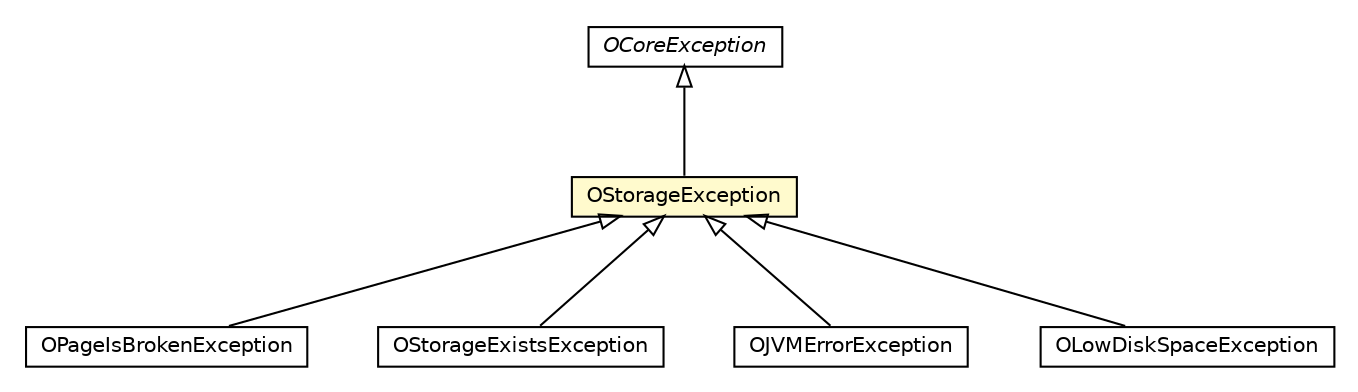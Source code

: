 #!/usr/local/bin/dot
#
# Class diagram 
# Generated by UMLGraph version R5_6-24-gf6e263 (http://www.umlgraph.org/)
#

digraph G {
	edge [fontname="Helvetica",fontsize=10,labelfontname="Helvetica",labelfontsize=10];
	node [fontname="Helvetica",fontsize=10,shape=plaintext];
	nodesep=0.25;
	ranksep=0.5;
	// com.orientechnologies.orient.core.exception.OCoreException
	c4022878 [label=<<table title="com.orientechnologies.orient.core.exception.OCoreException" border="0" cellborder="1" cellspacing="0" cellpadding="2" port="p" href="./OCoreException.html">
		<tr><td><table border="0" cellspacing="0" cellpadding="1">
<tr><td align="center" balign="center"><font face="Helvetica-Oblique"> OCoreException </font></td></tr>
		</table></td></tr>
		</table>>, URL="./OCoreException.html", fontname="Helvetica", fontcolor="black", fontsize=10.0];
	// com.orientechnologies.orient.core.exception.OPageIsBrokenException
	c4022887 [label=<<table title="com.orientechnologies.orient.core.exception.OPageIsBrokenException" border="0" cellborder="1" cellspacing="0" cellpadding="2" port="p" href="./OPageIsBrokenException.html">
		<tr><td><table border="0" cellspacing="0" cellpadding="1">
<tr><td align="center" balign="center"> OPageIsBrokenException </td></tr>
		</table></td></tr>
		</table>>, URL="./OPageIsBrokenException.html", fontname="Helvetica", fontcolor="black", fontsize=10.0];
	// com.orientechnologies.orient.core.exception.OStorageException
	c4022892 [label=<<table title="com.orientechnologies.orient.core.exception.OStorageException" border="0" cellborder="1" cellspacing="0" cellpadding="2" port="p" bgcolor="lemonChiffon" href="./OStorageException.html">
		<tr><td><table border="0" cellspacing="0" cellpadding="1">
<tr><td align="center" balign="center"> OStorageException </td></tr>
		</table></td></tr>
		</table>>, URL="./OStorageException.html", fontname="Helvetica", fontcolor="black", fontsize=10.0];
	// com.orientechnologies.orient.core.exception.OStorageExistsException
	c4022894 [label=<<table title="com.orientechnologies.orient.core.exception.OStorageExistsException" border="0" cellborder="1" cellspacing="0" cellpadding="2" port="p" href="./OStorageExistsException.html">
		<tr><td><table border="0" cellspacing="0" cellpadding="1">
<tr><td align="center" balign="center"> OStorageExistsException </td></tr>
		</table></td></tr>
		</table>>, URL="./OStorageExistsException.html", fontname="Helvetica", fontcolor="black", fontsize=10.0];
	// com.orientechnologies.orient.core.exception.OJVMErrorException
	c4022915 [label=<<table title="com.orientechnologies.orient.core.exception.OJVMErrorException" border="0" cellborder="1" cellspacing="0" cellpadding="2" port="p" href="./OJVMErrorException.html">
		<tr><td><table border="0" cellspacing="0" cellpadding="1">
<tr><td align="center" balign="center"> OJVMErrorException </td></tr>
		</table></td></tr>
		</table>>, URL="./OJVMErrorException.html", fontname="Helvetica", fontcolor="black", fontsize=10.0];
	// com.orientechnologies.orient.core.exception.OLowDiskSpaceException
	c4022917 [label=<<table title="com.orientechnologies.orient.core.exception.OLowDiskSpaceException" border="0" cellborder="1" cellspacing="0" cellpadding="2" port="p" href="./OLowDiskSpaceException.html">
		<tr><td><table border="0" cellspacing="0" cellpadding="1">
<tr><td align="center" balign="center"> OLowDiskSpaceException </td></tr>
		</table></td></tr>
		</table>>, URL="./OLowDiskSpaceException.html", fontname="Helvetica", fontcolor="black", fontsize=10.0];
	//com.orientechnologies.orient.core.exception.OPageIsBrokenException extends com.orientechnologies.orient.core.exception.OStorageException
	c4022892:p -> c4022887:p [dir=back,arrowtail=empty];
	//com.orientechnologies.orient.core.exception.OStorageException extends com.orientechnologies.orient.core.exception.OCoreException
	c4022878:p -> c4022892:p [dir=back,arrowtail=empty];
	//com.orientechnologies.orient.core.exception.OStorageExistsException extends com.orientechnologies.orient.core.exception.OStorageException
	c4022892:p -> c4022894:p [dir=back,arrowtail=empty];
	//com.orientechnologies.orient.core.exception.OJVMErrorException extends com.orientechnologies.orient.core.exception.OStorageException
	c4022892:p -> c4022915:p [dir=back,arrowtail=empty];
	//com.orientechnologies.orient.core.exception.OLowDiskSpaceException extends com.orientechnologies.orient.core.exception.OStorageException
	c4022892:p -> c4022917:p [dir=back,arrowtail=empty];
}

